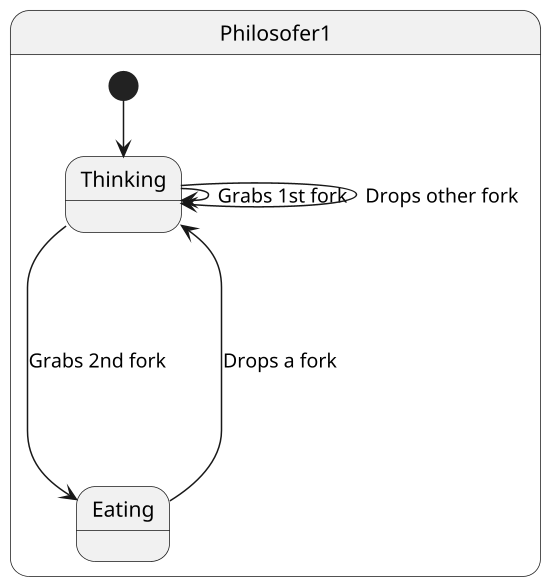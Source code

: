 @startuml
scale 550 width

state Philosofer1 {
  [*] --> Thinking
  Thinking --> Thinking : Grabs 1st fork
  Thinking ----> Eating : Grabs 2nd fork
  Eating -----> Thinking : Drops a fork
  Thinking --> Thinking : Drops other fork
}

@enduml
